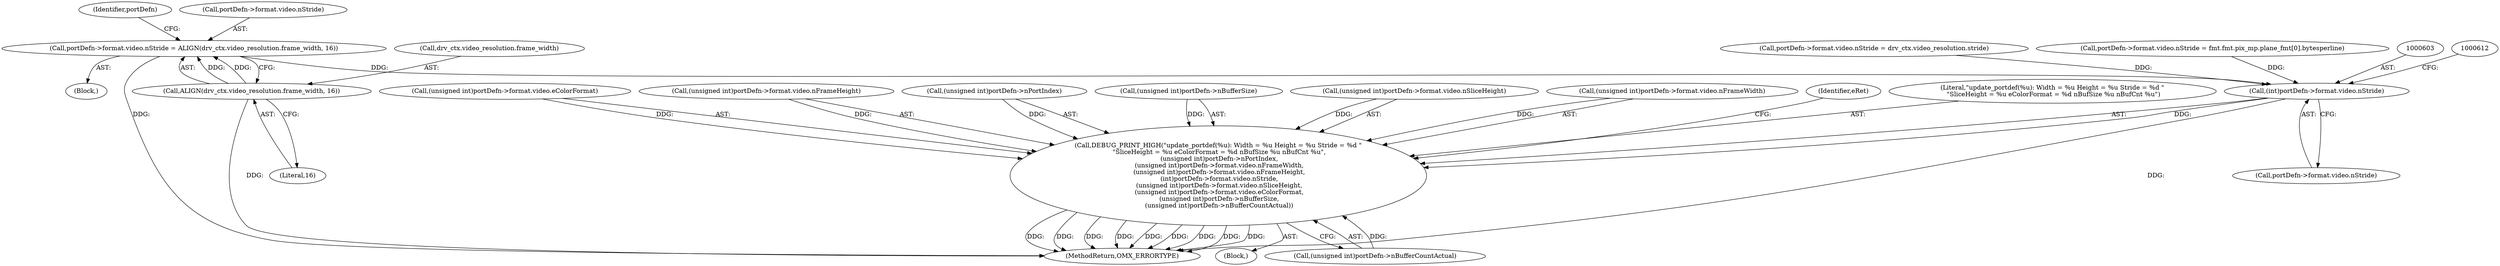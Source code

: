 digraph "0_Android_560ccdb509a7b86186fac0fce1b25bd9a3e6a6e8_3@pointer" {
"1000549" [label="(Call,portDefn->format.video.nStride = ALIGN(drv_ctx.video_resolution.frame_width, 16))"];
"1000557" [label="(Call,ALIGN(drv_ctx.video_resolution.frame_width, 16))"];
"1000602" [label="(Call,(int)portDefn->format.video.nStride)"];
"1000577" [label="(Call,DEBUG_PRINT_HIGH(\"update_portdef(%u): Width = %u Height = %u Stride = %d \"\n \"SliceHeight = %u eColorFormat = %d nBufSize %u nBufCnt %u\",\n (unsigned int)portDefn->nPortIndex,\n (unsigned int)portDefn->format.video.nFrameWidth,\n (unsigned int)portDefn->format.video.nFrameHeight,\n (int)portDefn->format.video.nStride,\n (unsigned int)portDefn->format.video.nSliceHeight,\n (unsigned int)portDefn->format.video.eColorFormat,\n (unsigned int)portDefn->nBufferSize,\n (unsigned int)portDefn->nBufferCountActual))"];
"1000568" [label="(Identifier,portDefn)"];
"1000620" [label="(Call,(unsigned int)portDefn->format.video.eColorFormat)"];
"1000593" [label="(Call,(unsigned int)portDefn->format.video.nFrameHeight)"];
"1000563" [label="(Literal,16)"];
"1000604" [label="(Call,portDefn->format.video.nStride)"];
"1000577" [label="(Call,DEBUG_PRINT_HIGH(\"update_portdef(%u): Width = %u Height = %u Stride = %d \"\n \"SliceHeight = %u eColorFormat = %d nBufSize %u nBufCnt %u\",\n (unsigned int)portDefn->nPortIndex,\n (unsigned int)portDefn->format.video.nFrameWidth,\n (unsigned int)portDefn->format.video.nFrameHeight,\n (int)portDefn->format.video.nStride,\n (unsigned int)portDefn->format.video.nSliceHeight,\n (unsigned int)portDefn->format.video.eColorFormat,\n (unsigned int)portDefn->nBufferSize,\n (unsigned int)portDefn->nBufferCountActual))"];
"1000602" [label="(Call,(int)portDefn->format.video.nStride)"];
"1000579" [label="(Call,(unsigned int)portDefn->nPortIndex)"];
"1000629" [label="(Call,(unsigned int)portDefn->nBufferSize)"];
"1000611" [label="(Call,(unsigned int)portDefn->format.video.nSliceHeight)"];
"1000502" [label="(Call,portDefn->format.video.nStride = drv_ctx.video_resolution.stride)"];
"1000549" [label="(Call,portDefn->format.video.nStride = ALIGN(drv_ctx.video_resolution.frame_width, 16))"];
"1000584" [label="(Call,(unsigned int)portDefn->format.video.nFrameWidth)"];
"1000558" [label="(Call,drv_ctx.video_resolution.frame_width)"];
"1000548" [label="(Block,)"];
"1000641" [label="(MethodReturn,OMX_ERRORTYPE)"];
"1000103" [label="(Block,)"];
"1000550" [label="(Call,portDefn->format.video.nStride)"];
"1000640" [label="(Identifier,eRet)"];
"1000557" [label="(Call,ALIGN(drv_ctx.video_resolution.frame_width, 16))"];
"1000578" [label="(Literal,\"update_portdef(%u): Width = %u Height = %u Stride = %d \"\n \"SliceHeight = %u eColorFormat = %d nBufSize %u nBufCnt %u\")"];
"1000434" [label="(Call,portDefn->format.video.nStride = fmt.fmt.pix_mp.plane_fmt[0].bytesperline)"];
"1000634" [label="(Call,(unsigned int)portDefn->nBufferCountActual)"];
"1000549" -> "1000548"  [label="AST: "];
"1000549" -> "1000557"  [label="CFG: "];
"1000550" -> "1000549"  [label="AST: "];
"1000557" -> "1000549"  [label="AST: "];
"1000568" -> "1000549"  [label="CFG: "];
"1000549" -> "1000641"  [label="DDG: "];
"1000557" -> "1000549"  [label="DDG: "];
"1000557" -> "1000549"  [label="DDG: "];
"1000549" -> "1000602"  [label="DDG: "];
"1000557" -> "1000563"  [label="CFG: "];
"1000558" -> "1000557"  [label="AST: "];
"1000563" -> "1000557"  [label="AST: "];
"1000557" -> "1000641"  [label="DDG: "];
"1000602" -> "1000577"  [label="AST: "];
"1000602" -> "1000604"  [label="CFG: "];
"1000603" -> "1000602"  [label="AST: "];
"1000604" -> "1000602"  [label="AST: "];
"1000612" -> "1000602"  [label="CFG: "];
"1000602" -> "1000641"  [label="DDG: "];
"1000602" -> "1000577"  [label="DDG: "];
"1000502" -> "1000602"  [label="DDG: "];
"1000434" -> "1000602"  [label="DDG: "];
"1000577" -> "1000103"  [label="AST: "];
"1000577" -> "1000634"  [label="CFG: "];
"1000578" -> "1000577"  [label="AST: "];
"1000579" -> "1000577"  [label="AST: "];
"1000584" -> "1000577"  [label="AST: "];
"1000593" -> "1000577"  [label="AST: "];
"1000611" -> "1000577"  [label="AST: "];
"1000620" -> "1000577"  [label="AST: "];
"1000629" -> "1000577"  [label="AST: "];
"1000634" -> "1000577"  [label="AST: "];
"1000640" -> "1000577"  [label="CFG: "];
"1000577" -> "1000641"  [label="DDG: "];
"1000577" -> "1000641"  [label="DDG: "];
"1000577" -> "1000641"  [label="DDG: "];
"1000577" -> "1000641"  [label="DDG: "];
"1000577" -> "1000641"  [label="DDG: "];
"1000577" -> "1000641"  [label="DDG: "];
"1000577" -> "1000641"  [label="DDG: "];
"1000577" -> "1000641"  [label="DDG: "];
"1000577" -> "1000641"  [label="DDG: "];
"1000579" -> "1000577"  [label="DDG: "];
"1000584" -> "1000577"  [label="DDG: "];
"1000593" -> "1000577"  [label="DDG: "];
"1000611" -> "1000577"  [label="DDG: "];
"1000620" -> "1000577"  [label="DDG: "];
"1000629" -> "1000577"  [label="DDG: "];
"1000634" -> "1000577"  [label="DDG: "];
}
